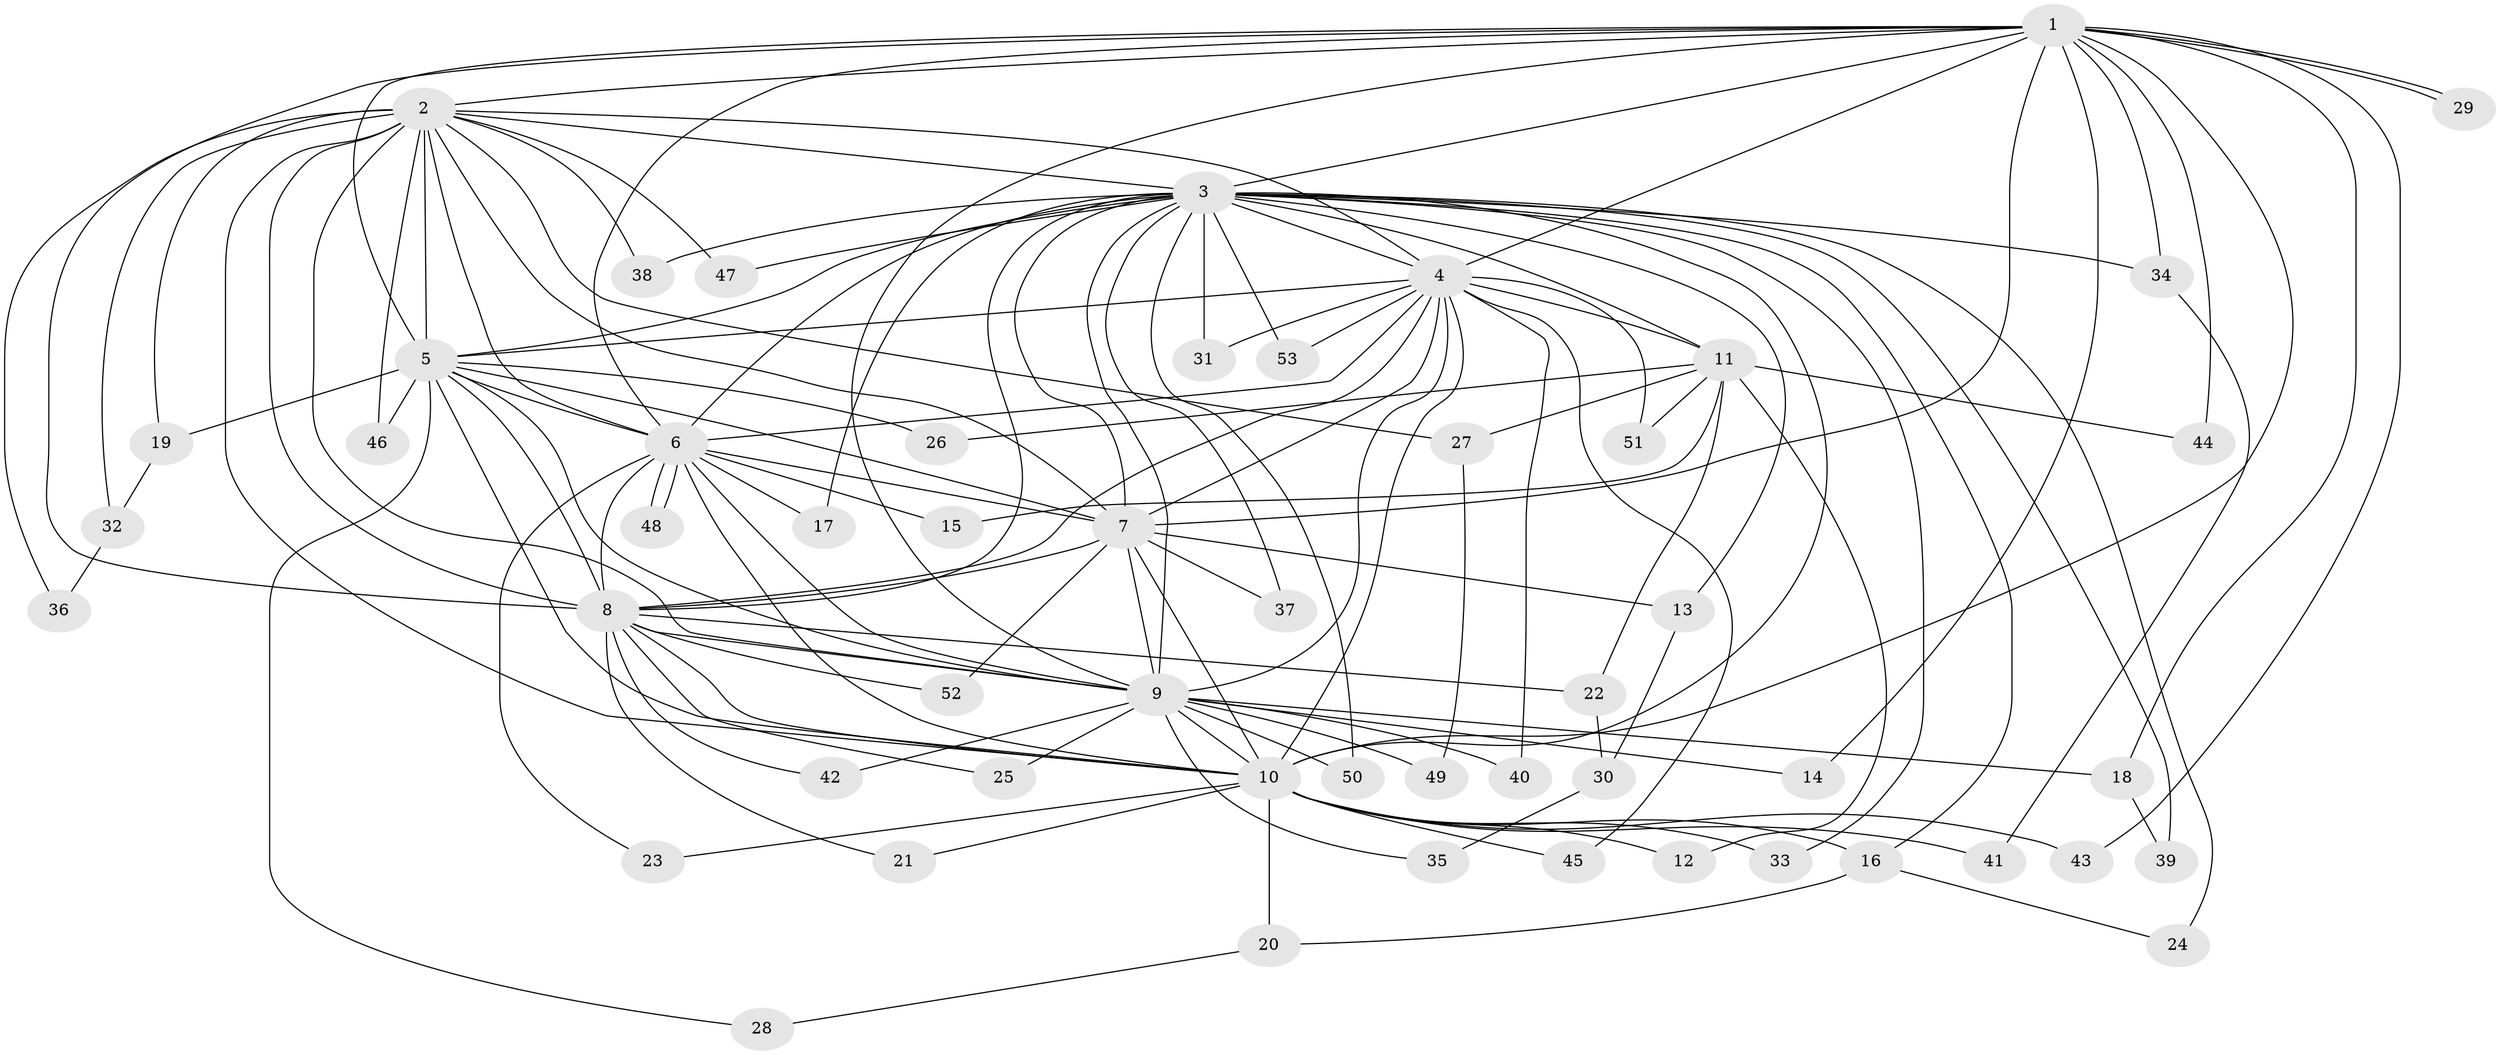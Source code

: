 // coarse degree distribution, {37: 0.02631578947368421, 7: 0.02631578947368421, 2: 0.3684210526315789, 1: 0.47368421052631576, 3: 0.10526315789473684}
// Generated by graph-tools (version 1.1) at 2025/49/03/04/25 22:49:39]
// undirected, 53 vertices, 131 edges
graph export_dot {
  node [color=gray90,style=filled];
  1;
  2;
  3;
  4;
  5;
  6;
  7;
  8;
  9;
  10;
  11;
  12;
  13;
  14;
  15;
  16;
  17;
  18;
  19;
  20;
  21;
  22;
  23;
  24;
  25;
  26;
  27;
  28;
  29;
  30;
  31;
  32;
  33;
  34;
  35;
  36;
  37;
  38;
  39;
  40;
  41;
  42;
  43;
  44;
  45;
  46;
  47;
  48;
  49;
  50;
  51;
  52;
  53;
  1 -- 2;
  1 -- 3;
  1 -- 4;
  1 -- 5;
  1 -- 6;
  1 -- 7;
  1 -- 8;
  1 -- 9;
  1 -- 10;
  1 -- 14;
  1 -- 18;
  1 -- 29;
  1 -- 29;
  1 -- 34;
  1 -- 43;
  1 -- 44;
  2 -- 3;
  2 -- 4;
  2 -- 5;
  2 -- 6;
  2 -- 7;
  2 -- 8;
  2 -- 9;
  2 -- 10;
  2 -- 19;
  2 -- 27;
  2 -- 32;
  2 -- 36;
  2 -- 38;
  2 -- 46;
  2 -- 47;
  3 -- 4;
  3 -- 5;
  3 -- 6;
  3 -- 7;
  3 -- 8;
  3 -- 9;
  3 -- 10;
  3 -- 11;
  3 -- 13;
  3 -- 16;
  3 -- 17;
  3 -- 24;
  3 -- 31;
  3 -- 33;
  3 -- 34;
  3 -- 37;
  3 -- 38;
  3 -- 39;
  3 -- 47;
  3 -- 50;
  3 -- 53;
  4 -- 5;
  4 -- 6;
  4 -- 7;
  4 -- 8;
  4 -- 9;
  4 -- 10;
  4 -- 11;
  4 -- 31;
  4 -- 40;
  4 -- 45;
  4 -- 51;
  4 -- 53;
  5 -- 6;
  5 -- 7;
  5 -- 8;
  5 -- 9;
  5 -- 10;
  5 -- 19;
  5 -- 26;
  5 -- 28;
  5 -- 46;
  6 -- 7;
  6 -- 8;
  6 -- 9;
  6 -- 10;
  6 -- 15;
  6 -- 17;
  6 -- 23;
  6 -- 48;
  6 -- 48;
  7 -- 8;
  7 -- 9;
  7 -- 10;
  7 -- 13;
  7 -- 37;
  7 -- 52;
  8 -- 9;
  8 -- 10;
  8 -- 21;
  8 -- 22;
  8 -- 25;
  8 -- 42;
  8 -- 52;
  9 -- 10;
  9 -- 14;
  9 -- 18;
  9 -- 25;
  9 -- 35;
  9 -- 40;
  9 -- 42;
  9 -- 49;
  9 -- 50;
  10 -- 12;
  10 -- 16;
  10 -- 20;
  10 -- 21;
  10 -- 23;
  10 -- 33;
  10 -- 41;
  10 -- 43;
  10 -- 45;
  11 -- 12;
  11 -- 15;
  11 -- 22;
  11 -- 26;
  11 -- 27;
  11 -- 44;
  11 -- 51;
  13 -- 30;
  16 -- 20;
  16 -- 24;
  18 -- 39;
  19 -- 32;
  20 -- 28;
  22 -- 30;
  27 -- 49;
  30 -- 35;
  32 -- 36;
  34 -- 41;
}
